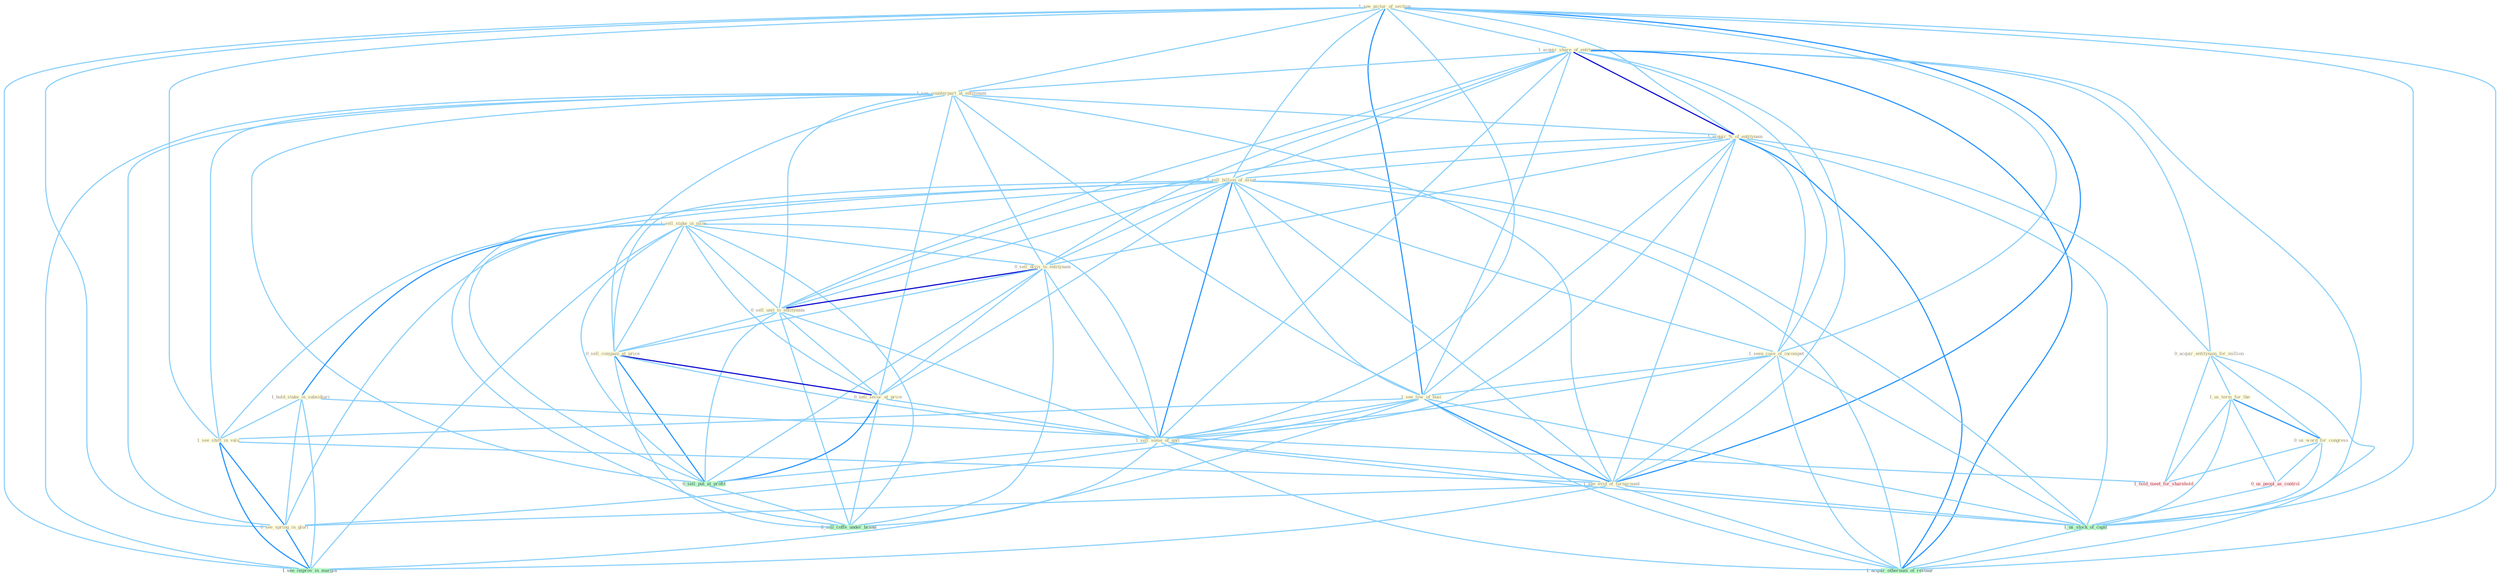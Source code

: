 Graph G{ 
    node
    [shape=polygon,style=filled,width=.5,height=.06,color="#BDFCC9",fixedsize=true,fontsize=4,
    fontcolor="#2f4f4f"];
    {node
    [color="#ffffe0", fontcolor="#8b7d6b"] "1_see_pictur_of_section " "1_acquir_share_of_entitynam " "1_see_counterpart_at_entitynam " "1_acquir_%_of_entitynam " "1_sell_billion_of_asset " "1_sell_stake_in_mine " "0_acquir_entitynam_for_million " "1_seen_case_of_incompet " "0_sell_divis_to_entitynam " "1_hold_stake_in_subsidiari " "1_us_term_for_the " "0_us_word_for_congress " "0_sell_unit_to_entitynam " "0_sell_compani_at_price " "1_see_low_of_busi " "1_see_shift_in_valu " "0_sell_secur_at_price " "1_sell_some_of_unit " "1_see_evid_of_turnaround " "0_see_spring_in_glori "}
{node [color="#fff0f5", fontcolor="#b22222"] "0_us_peopl_as_control " "1_hold_meet_for_sharehold "}
edge [color="#B0E2FF"];

	"1_see_pictur_of_section " -- "1_acquir_share_of_entitynam " [w="1", color="#87cefa" ];
	"1_see_pictur_of_section " -- "1_see_counterpart_at_entitynam " [w="1", color="#87cefa" ];
	"1_see_pictur_of_section " -- "1_acquir_%_of_entitynam " [w="1", color="#87cefa" ];
	"1_see_pictur_of_section " -- "1_sell_billion_of_asset " [w="1", color="#87cefa" ];
	"1_see_pictur_of_section " -- "1_seen_case_of_incompet " [w="1", color="#87cefa" ];
	"1_see_pictur_of_section " -- "1_see_low_of_busi " [w="2", color="#1e90ff" , len=0.8];
	"1_see_pictur_of_section " -- "1_see_shift_in_valu " [w="1", color="#87cefa" ];
	"1_see_pictur_of_section " -- "1_sell_some_of_unit " [w="1", color="#87cefa" ];
	"1_see_pictur_of_section " -- "1_see_evid_of_turnaround " [w="2", color="#1e90ff" , len=0.8];
	"1_see_pictur_of_section " -- "0_see_spring_in_glori " [w="1", color="#87cefa" ];
	"1_see_pictur_of_section " -- "1_us_stock_of_capit " [w="1", color="#87cefa" ];
	"1_see_pictur_of_section " -- "1_see_improv_in_margin " [w="1", color="#87cefa" ];
	"1_see_pictur_of_section " -- "1_acquir_othernum_of_restaur " [w="1", color="#87cefa" ];
	"1_acquir_share_of_entitynam " -- "1_see_counterpart_at_entitynam " [w="1", color="#87cefa" ];
	"1_acquir_share_of_entitynam " -- "1_acquir_%_of_entitynam " [w="3", color="#0000cd" , len=0.6];
	"1_acquir_share_of_entitynam " -- "1_sell_billion_of_asset " [w="1", color="#87cefa" ];
	"1_acquir_share_of_entitynam " -- "0_acquir_entitynam_for_million " [w="1", color="#87cefa" ];
	"1_acquir_share_of_entitynam " -- "1_seen_case_of_incompet " [w="1", color="#87cefa" ];
	"1_acquir_share_of_entitynam " -- "0_sell_divis_to_entitynam " [w="1", color="#87cefa" ];
	"1_acquir_share_of_entitynam " -- "0_sell_unit_to_entitynam " [w="1", color="#87cefa" ];
	"1_acquir_share_of_entitynam " -- "1_see_low_of_busi " [w="1", color="#87cefa" ];
	"1_acquir_share_of_entitynam " -- "1_sell_some_of_unit " [w="1", color="#87cefa" ];
	"1_acquir_share_of_entitynam " -- "1_see_evid_of_turnaround " [w="1", color="#87cefa" ];
	"1_acquir_share_of_entitynam " -- "1_us_stock_of_capit " [w="1", color="#87cefa" ];
	"1_acquir_share_of_entitynam " -- "1_acquir_othernum_of_restaur " [w="2", color="#1e90ff" , len=0.8];
	"1_see_counterpart_at_entitynam " -- "1_acquir_%_of_entitynam " [w="1", color="#87cefa" ];
	"1_see_counterpart_at_entitynam " -- "0_sell_divis_to_entitynam " [w="1", color="#87cefa" ];
	"1_see_counterpart_at_entitynam " -- "0_sell_unit_to_entitynam " [w="1", color="#87cefa" ];
	"1_see_counterpart_at_entitynam " -- "0_sell_compani_at_price " [w="1", color="#87cefa" ];
	"1_see_counterpart_at_entitynam " -- "1_see_low_of_busi " [w="1", color="#87cefa" ];
	"1_see_counterpart_at_entitynam " -- "1_see_shift_in_valu " [w="1", color="#87cefa" ];
	"1_see_counterpart_at_entitynam " -- "0_sell_secur_at_price " [w="1", color="#87cefa" ];
	"1_see_counterpart_at_entitynam " -- "1_see_evid_of_turnaround " [w="1", color="#87cefa" ];
	"1_see_counterpart_at_entitynam " -- "0_see_spring_in_glori " [w="1", color="#87cefa" ];
	"1_see_counterpart_at_entitynam " -- "0_sell_put_at_profit " [w="1", color="#87cefa" ];
	"1_see_counterpart_at_entitynam " -- "1_see_improv_in_margin " [w="1", color="#87cefa" ];
	"1_acquir_%_of_entitynam " -- "1_sell_billion_of_asset " [w="1", color="#87cefa" ];
	"1_acquir_%_of_entitynam " -- "0_acquir_entitynam_for_million " [w="1", color="#87cefa" ];
	"1_acquir_%_of_entitynam " -- "1_seen_case_of_incompet " [w="1", color="#87cefa" ];
	"1_acquir_%_of_entitynam " -- "0_sell_divis_to_entitynam " [w="1", color="#87cefa" ];
	"1_acquir_%_of_entitynam " -- "0_sell_unit_to_entitynam " [w="1", color="#87cefa" ];
	"1_acquir_%_of_entitynam " -- "1_see_low_of_busi " [w="1", color="#87cefa" ];
	"1_acquir_%_of_entitynam " -- "1_sell_some_of_unit " [w="1", color="#87cefa" ];
	"1_acquir_%_of_entitynam " -- "1_see_evid_of_turnaround " [w="1", color="#87cefa" ];
	"1_acquir_%_of_entitynam " -- "1_us_stock_of_capit " [w="1", color="#87cefa" ];
	"1_acquir_%_of_entitynam " -- "1_acquir_othernum_of_restaur " [w="2", color="#1e90ff" , len=0.8];
	"1_sell_billion_of_asset " -- "1_sell_stake_in_mine " [w="1", color="#87cefa" ];
	"1_sell_billion_of_asset " -- "1_seen_case_of_incompet " [w="1", color="#87cefa" ];
	"1_sell_billion_of_asset " -- "0_sell_divis_to_entitynam " [w="1", color="#87cefa" ];
	"1_sell_billion_of_asset " -- "0_sell_unit_to_entitynam " [w="1", color="#87cefa" ];
	"1_sell_billion_of_asset " -- "0_sell_compani_at_price " [w="1", color="#87cefa" ];
	"1_sell_billion_of_asset " -- "1_see_low_of_busi " [w="1", color="#87cefa" ];
	"1_sell_billion_of_asset " -- "0_sell_secur_at_price " [w="1", color="#87cefa" ];
	"1_sell_billion_of_asset " -- "1_sell_some_of_unit " [w="2", color="#1e90ff" , len=0.8];
	"1_sell_billion_of_asset " -- "1_see_evid_of_turnaround " [w="1", color="#87cefa" ];
	"1_sell_billion_of_asset " -- "0_sell_put_at_profit " [w="1", color="#87cefa" ];
	"1_sell_billion_of_asset " -- "1_us_stock_of_capit " [w="1", color="#87cefa" ];
	"1_sell_billion_of_asset " -- "0_sell_coffe_under_brand " [w="1", color="#87cefa" ];
	"1_sell_billion_of_asset " -- "1_acquir_othernum_of_restaur " [w="1", color="#87cefa" ];
	"1_sell_stake_in_mine " -- "0_sell_divis_to_entitynam " [w="1", color="#87cefa" ];
	"1_sell_stake_in_mine " -- "1_hold_stake_in_subsidiari " [w="2", color="#1e90ff" , len=0.8];
	"1_sell_stake_in_mine " -- "0_sell_unit_to_entitynam " [w="1", color="#87cefa" ];
	"1_sell_stake_in_mine " -- "0_sell_compani_at_price " [w="1", color="#87cefa" ];
	"1_sell_stake_in_mine " -- "1_see_shift_in_valu " [w="1", color="#87cefa" ];
	"1_sell_stake_in_mine " -- "0_sell_secur_at_price " [w="1", color="#87cefa" ];
	"1_sell_stake_in_mine " -- "1_sell_some_of_unit " [w="1", color="#87cefa" ];
	"1_sell_stake_in_mine " -- "0_see_spring_in_glori " [w="1", color="#87cefa" ];
	"1_sell_stake_in_mine " -- "0_sell_put_at_profit " [w="1", color="#87cefa" ];
	"1_sell_stake_in_mine " -- "1_see_improv_in_margin " [w="1", color="#87cefa" ];
	"1_sell_stake_in_mine " -- "0_sell_coffe_under_brand " [w="1", color="#87cefa" ];
	"0_acquir_entitynam_for_million " -- "1_us_term_for_the " [w="1", color="#87cefa" ];
	"0_acquir_entitynam_for_million " -- "0_us_word_for_congress " [w="1", color="#87cefa" ];
	"0_acquir_entitynam_for_million " -- "1_hold_meet_for_sharehold " [w="1", color="#87cefa" ];
	"0_acquir_entitynam_for_million " -- "1_acquir_othernum_of_restaur " [w="1", color="#87cefa" ];
	"1_seen_case_of_incompet " -- "1_see_low_of_busi " [w="1", color="#87cefa" ];
	"1_seen_case_of_incompet " -- "1_sell_some_of_unit " [w="1", color="#87cefa" ];
	"1_seen_case_of_incompet " -- "1_see_evid_of_turnaround " [w="1", color="#87cefa" ];
	"1_seen_case_of_incompet " -- "1_us_stock_of_capit " [w="1", color="#87cefa" ];
	"1_seen_case_of_incompet " -- "1_acquir_othernum_of_restaur " [w="1", color="#87cefa" ];
	"0_sell_divis_to_entitynam " -- "0_sell_unit_to_entitynam " [w="3", color="#0000cd" , len=0.6];
	"0_sell_divis_to_entitynam " -- "0_sell_compani_at_price " [w="1", color="#87cefa" ];
	"0_sell_divis_to_entitynam " -- "0_sell_secur_at_price " [w="1", color="#87cefa" ];
	"0_sell_divis_to_entitynam " -- "1_sell_some_of_unit " [w="1", color="#87cefa" ];
	"0_sell_divis_to_entitynam " -- "0_sell_put_at_profit " [w="1", color="#87cefa" ];
	"0_sell_divis_to_entitynam " -- "0_sell_coffe_under_brand " [w="1", color="#87cefa" ];
	"1_hold_stake_in_subsidiari " -- "1_see_shift_in_valu " [w="1", color="#87cefa" ];
	"1_hold_stake_in_subsidiari " -- "0_see_spring_in_glori " [w="1", color="#87cefa" ];
	"1_hold_stake_in_subsidiari " -- "1_see_improv_in_margin " [w="1", color="#87cefa" ];
	"1_hold_stake_in_subsidiari " -- "1_hold_meet_for_sharehold " [w="1", color="#87cefa" ];
	"1_us_term_for_the " -- "0_us_word_for_congress " [w="2", color="#1e90ff" , len=0.8];
	"1_us_term_for_the " -- "0_us_peopl_as_control " [w="1", color="#87cefa" ];
	"1_us_term_for_the " -- "1_us_stock_of_capit " [w="1", color="#87cefa" ];
	"1_us_term_for_the " -- "1_hold_meet_for_sharehold " [w="1", color="#87cefa" ];
	"0_us_word_for_congress " -- "0_us_peopl_as_control " [w="1", color="#87cefa" ];
	"0_us_word_for_congress " -- "1_us_stock_of_capit " [w="1", color="#87cefa" ];
	"0_us_word_for_congress " -- "1_hold_meet_for_sharehold " [w="1", color="#87cefa" ];
	"0_sell_unit_to_entitynam " -- "0_sell_compani_at_price " [w="1", color="#87cefa" ];
	"0_sell_unit_to_entitynam " -- "0_sell_secur_at_price " [w="1", color="#87cefa" ];
	"0_sell_unit_to_entitynam " -- "1_sell_some_of_unit " [w="1", color="#87cefa" ];
	"0_sell_unit_to_entitynam " -- "0_sell_put_at_profit " [w="1", color="#87cefa" ];
	"0_sell_unit_to_entitynam " -- "0_sell_coffe_under_brand " [w="1", color="#87cefa" ];
	"0_sell_compani_at_price " -- "0_sell_secur_at_price " [w="3", color="#0000cd" , len=0.6];
	"0_sell_compani_at_price " -- "1_sell_some_of_unit " [w="1", color="#87cefa" ];
	"0_sell_compani_at_price " -- "0_sell_put_at_profit " [w="2", color="#1e90ff" , len=0.8];
	"0_sell_compani_at_price " -- "0_sell_coffe_under_brand " [w="1", color="#87cefa" ];
	"1_see_low_of_busi " -- "1_see_shift_in_valu " [w="1", color="#87cefa" ];
	"1_see_low_of_busi " -- "1_sell_some_of_unit " [w="1", color="#87cefa" ];
	"1_see_low_of_busi " -- "1_see_evid_of_turnaround " [w="2", color="#1e90ff" , len=0.8];
	"1_see_low_of_busi " -- "0_see_spring_in_glori " [w="1", color="#87cefa" ];
	"1_see_low_of_busi " -- "1_us_stock_of_capit " [w="1", color="#87cefa" ];
	"1_see_low_of_busi " -- "1_see_improv_in_margin " [w="1", color="#87cefa" ];
	"1_see_low_of_busi " -- "1_acquir_othernum_of_restaur " [w="1", color="#87cefa" ];
	"1_see_shift_in_valu " -- "1_see_evid_of_turnaround " [w="1", color="#87cefa" ];
	"1_see_shift_in_valu " -- "0_see_spring_in_glori " [w="2", color="#1e90ff" , len=0.8];
	"1_see_shift_in_valu " -- "1_see_improv_in_margin " [w="2", color="#1e90ff" , len=0.8];
	"0_sell_secur_at_price " -- "1_sell_some_of_unit " [w="1", color="#87cefa" ];
	"0_sell_secur_at_price " -- "0_sell_put_at_profit " [w="2", color="#1e90ff" , len=0.8];
	"0_sell_secur_at_price " -- "0_sell_coffe_under_brand " [w="1", color="#87cefa" ];
	"1_sell_some_of_unit " -- "1_see_evid_of_turnaround " [w="1", color="#87cefa" ];
	"1_sell_some_of_unit " -- "0_sell_put_at_profit " [w="1", color="#87cefa" ];
	"1_sell_some_of_unit " -- "1_us_stock_of_capit " [w="1", color="#87cefa" ];
	"1_sell_some_of_unit " -- "0_sell_coffe_under_brand " [w="1", color="#87cefa" ];
	"1_sell_some_of_unit " -- "1_acquir_othernum_of_restaur " [w="1", color="#87cefa" ];
	"1_see_evid_of_turnaround " -- "0_see_spring_in_glori " [w="1", color="#87cefa" ];
	"1_see_evid_of_turnaround " -- "1_us_stock_of_capit " [w="1", color="#87cefa" ];
	"1_see_evid_of_turnaround " -- "1_see_improv_in_margin " [w="1", color="#87cefa" ];
	"1_see_evid_of_turnaround " -- "1_acquir_othernum_of_restaur " [w="1", color="#87cefa" ];
	"0_see_spring_in_glori " -- "1_see_improv_in_margin " [w="2", color="#1e90ff" , len=0.8];
	"0_us_peopl_as_control " -- "1_us_stock_of_capit " [w="1", color="#87cefa" ];
	"0_sell_put_at_profit " -- "0_sell_coffe_under_brand " [w="1", color="#87cefa" ];
	"1_us_stock_of_capit " -- "1_acquir_othernum_of_restaur " [w="1", color="#87cefa" ];
}